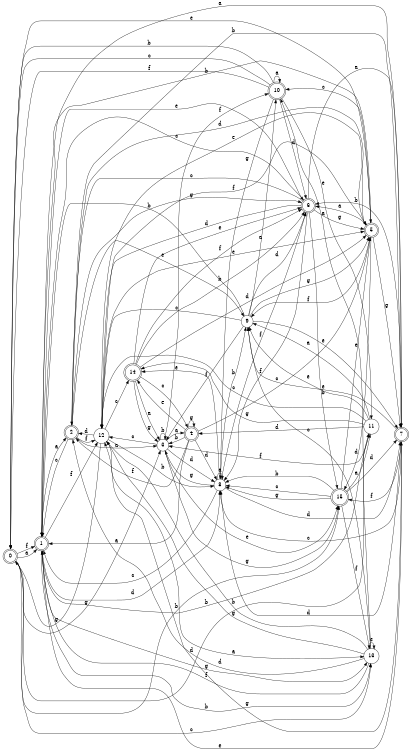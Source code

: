 digraph n13_2 {
__start0 [label="" shape="none"];

rankdir=LR;
size="8,5";

s0 [style="rounded,filled", color="black", fillcolor="white" shape="doublecircle", label="0"];
s1 [style="rounded,filled", color="black", fillcolor="white" shape="doublecircle", label="1"];
s2 [style="rounded,filled", color="black", fillcolor="white" shape="doublecircle", label="2"];
s3 [style="filled", color="black", fillcolor="white" shape="circle", label="3"];
s4 [style="rounded,filled", color="black", fillcolor="white" shape="doublecircle", label="4"];
s5 [style="rounded,filled", color="black", fillcolor="white" shape="doublecircle", label="5"];
s6 [style="rounded,filled", color="black", fillcolor="white" shape="doublecircle", label="6"];
s7 [style="rounded,filled", color="black", fillcolor="white" shape="doublecircle", label="7"];
s8 [style="filled", color="black", fillcolor="white" shape="circle", label="8"];
s9 [style="filled", color="black", fillcolor="white" shape="circle", label="9"];
s10 [style="rounded,filled", color="black", fillcolor="white" shape="doublecircle", label="10"];
s11 [style="filled", color="black", fillcolor="white" shape="circle", label="11"];
s12 [style="filled", color="black", fillcolor="white" shape="circle", label="12"];
s13 [style="filled", color="black", fillcolor="white" shape="circle", label="13"];
s14 [style="rounded,filled", color="black", fillcolor="white" shape="doublecircle", label="14"];
s15 [style="rounded,filled", color="black", fillcolor="white" shape="doublecircle", label="15"];
s0 -> s1 [label="a"];
s0 -> s15 [label="b"];
s0 -> s13 [label="c"];
s0 -> s11 [label="d"];
s0 -> s5 [label="e"];
s0 -> s1 [label="f"];
s0 -> s3 [label="g"];
s1 -> s2 [label="a"];
s1 -> s13 [label="b"];
s1 -> s6 [label="c"];
s1 -> s8 [label="d"];
s1 -> s7 [label="e"];
s1 -> s12 [label="f"];
s1 -> s13 [label="g"];
s2 -> s3 [label="a"];
s2 -> s7 [label="b"];
s2 -> s1 [label="c"];
s2 -> s5 [label="d"];
s2 -> s9 [label="e"];
s2 -> s12 [label="f"];
s2 -> s6 [label="g"];
s3 -> s4 [label="a"];
s3 -> s3 [label="b"];
s3 -> s12 [label="c"];
s3 -> s8 [label="d"];
s3 -> s15 [label="e"];
s3 -> s10 [label="f"];
s3 -> s15 [label="g"];
s4 -> s1 [label="a"];
s4 -> s3 [label="b"];
s4 -> s5 [label="c"];
s4 -> s8 [label="d"];
s4 -> s14 [label="e"];
s4 -> s2 [label="f"];
s4 -> s4 [label="g"];
s5 -> s6 [label="a"];
s5 -> s1 [label="b"];
s5 -> s10 [label="c"];
s5 -> s15 [label="d"];
s5 -> s12 [label="e"];
s5 -> s9 [label="f"];
s5 -> s7 [label="g"];
s6 -> s7 [label="a"];
s6 -> s15 [label="b"];
s6 -> s2 [label="c"];
s6 -> s12 [label="d"];
s6 -> s1 [label="e"];
s6 -> s8 [label="f"];
s6 -> s5 [label="g"];
s7 -> s1 [label="a"];
s7 -> s6 [label="b"];
s7 -> s8 [label="c"];
s7 -> s8 [label="d"];
s7 -> s9 [label="e"];
s7 -> s15 [label="f"];
s7 -> s12 [label="g"];
s8 -> s8 [label="a"];
s8 -> s9 [label="b"];
s8 -> s1 [label="c"];
s8 -> s7 [label="d"];
s8 -> s14 [label="e"];
s8 -> s6 [label="f"];
s8 -> s3 [label="g"];
s9 -> s10 [label="a"];
s9 -> s1 [label="b"];
s9 -> s12 [label="c"];
s9 -> s6 [label="d"];
s9 -> s7 [label="e"];
s9 -> s3 [label="f"];
s9 -> s5 [label="g"];
s10 -> s10 [label="a"];
s10 -> s0 [label="b"];
s10 -> s0 [label="c"];
s10 -> s6 [label="d"];
s10 -> s11 [label="e"];
s10 -> s0 [label="f"];
s10 -> s8 [label="g"];
s11 -> s9 [label="a"];
s11 -> s1 [label="b"];
s11 -> s12 [label="c"];
s11 -> s4 [label="d"];
s11 -> s9 [label="e"];
s11 -> s3 [label="f"];
s11 -> s14 [label="g"];
s12 -> s13 [label="a"];
s12 -> s8 [label="b"];
s12 -> s14 [label="c"];
s12 -> s2 [label="d"];
s12 -> s5 [label="e"];
s12 -> s5 [label="f"];
s12 -> s0 [label="g"];
s13 -> s10 [label="a"];
s13 -> s12 [label="b"];
s13 -> s9 [label="c"];
s13 -> s2 [label="d"];
s13 -> s13 [label="e"];
s13 -> s1 [label="f"];
s13 -> s12 [label="g"];
s14 -> s3 [label="a"];
s14 -> s6 [label="b"];
s14 -> s4 [label="c"];
s14 -> s5 [label="d"];
s14 -> s6 [label="e"];
s14 -> s6 [label="f"];
s14 -> s3 [label="g"];
s15 -> s11 [label="a"];
s15 -> s8 [label="b"];
s15 -> s8 [label="c"];
s15 -> s7 [label="d"];
s15 -> s5 [label="e"];
s15 -> s13 [label="f"];
s15 -> s8 [label="g"];

}
